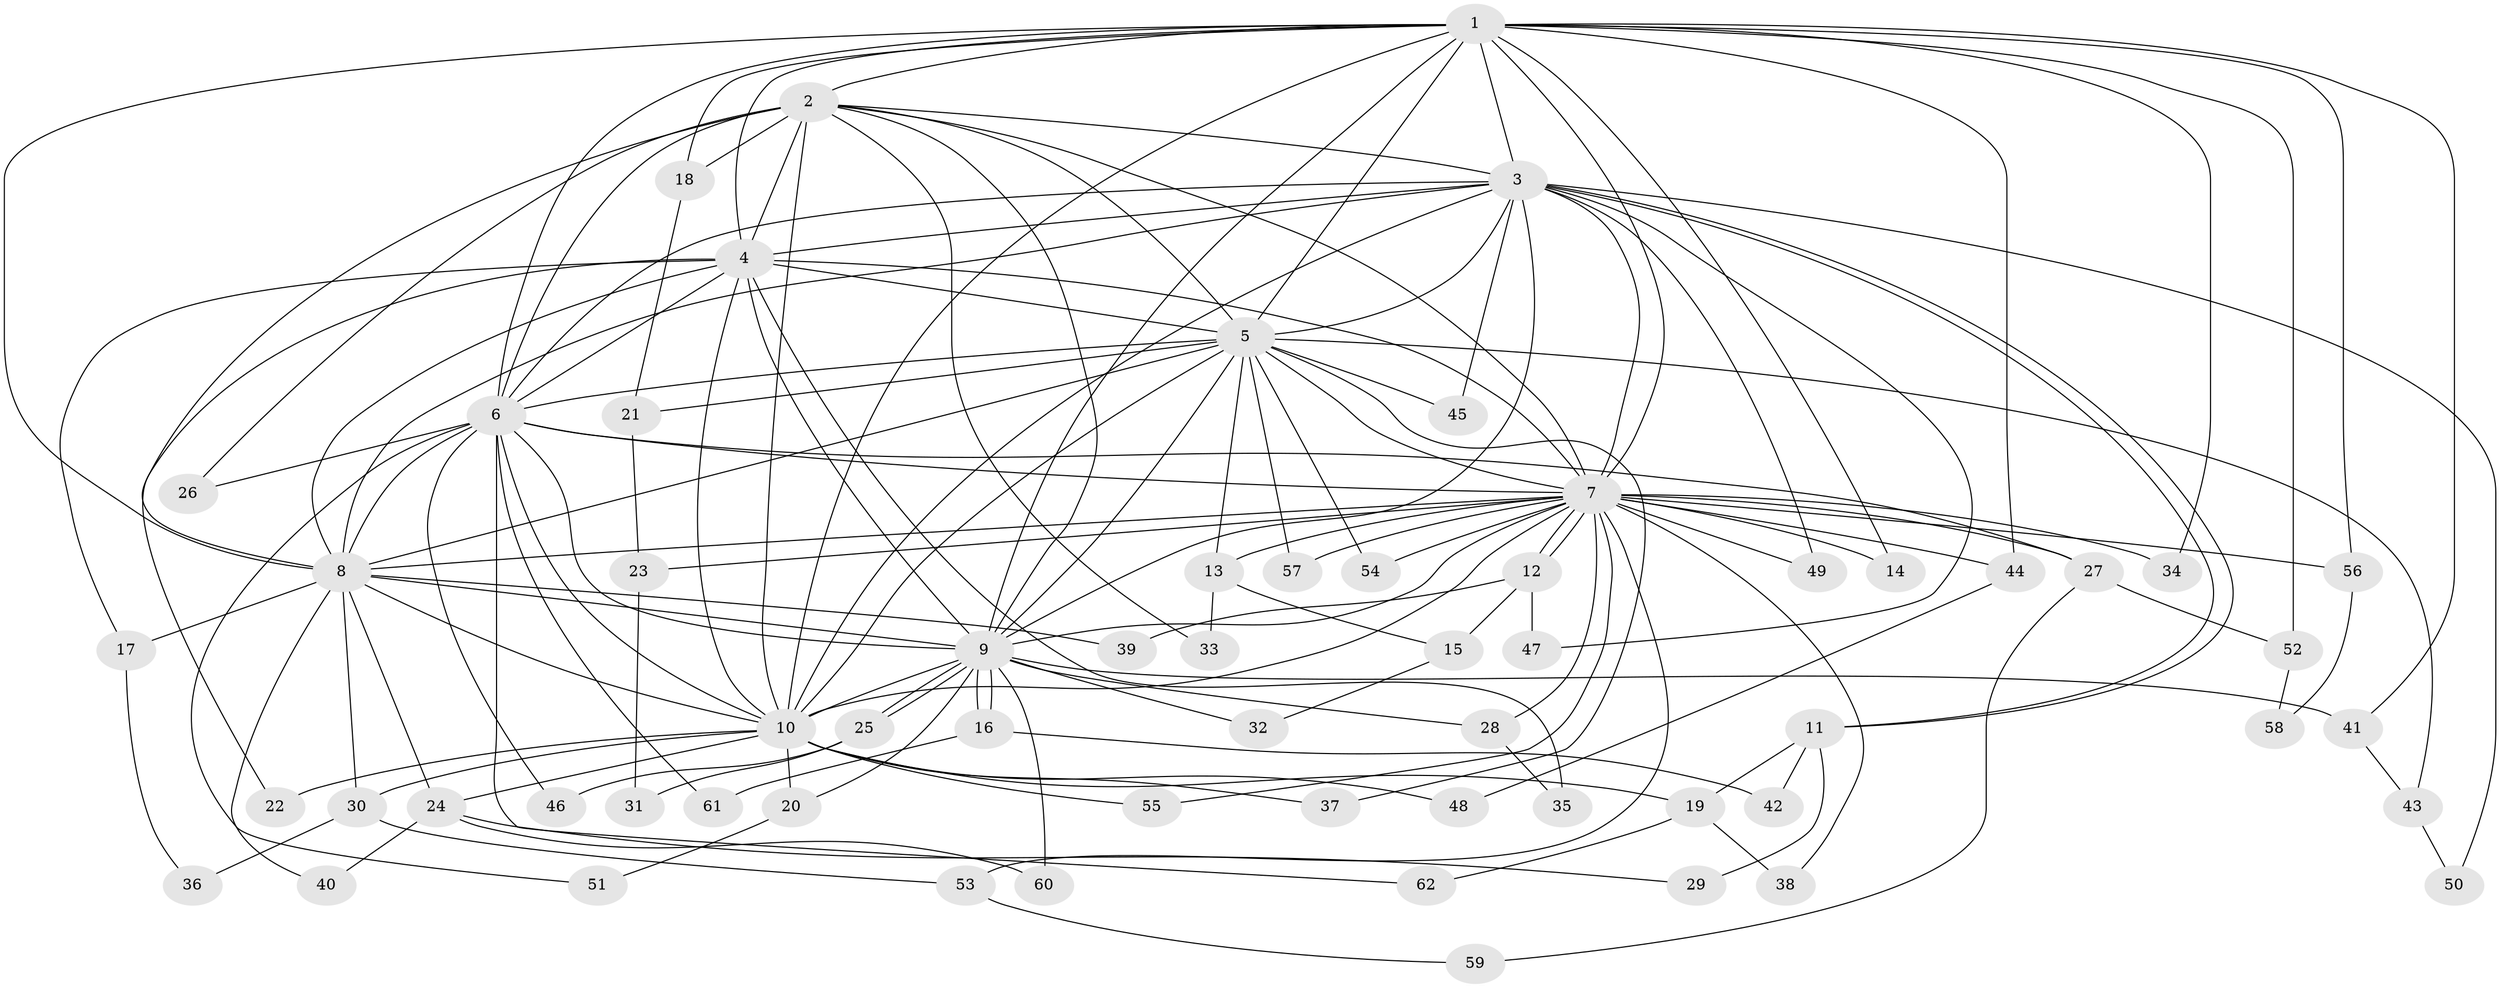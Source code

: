 // coarse degree distribution, {13: 0.08, 9: 0.04, 10: 0.04, 12: 0.04, 7: 0.08, 5: 0.04, 4: 0.16, 3: 0.16, 6: 0.04, 2: 0.32}
// Generated by graph-tools (version 1.1) at 2025/49/03/04/25 22:49:19]
// undirected, 62 vertices, 149 edges
graph export_dot {
  node [color=gray90,style=filled];
  1;
  2;
  3;
  4;
  5;
  6;
  7;
  8;
  9;
  10;
  11;
  12;
  13;
  14;
  15;
  16;
  17;
  18;
  19;
  20;
  21;
  22;
  23;
  24;
  25;
  26;
  27;
  28;
  29;
  30;
  31;
  32;
  33;
  34;
  35;
  36;
  37;
  38;
  39;
  40;
  41;
  42;
  43;
  44;
  45;
  46;
  47;
  48;
  49;
  50;
  51;
  52;
  53;
  54;
  55;
  56;
  57;
  58;
  59;
  60;
  61;
  62;
  1 -- 2;
  1 -- 3;
  1 -- 4;
  1 -- 5;
  1 -- 6;
  1 -- 7;
  1 -- 8;
  1 -- 9;
  1 -- 10;
  1 -- 14;
  1 -- 18;
  1 -- 34;
  1 -- 41;
  1 -- 44;
  1 -- 52;
  1 -- 56;
  2 -- 3;
  2 -- 4;
  2 -- 5;
  2 -- 6;
  2 -- 7;
  2 -- 8;
  2 -- 9;
  2 -- 10;
  2 -- 18;
  2 -- 26;
  2 -- 33;
  3 -- 4;
  3 -- 5;
  3 -- 6;
  3 -- 7;
  3 -- 8;
  3 -- 9;
  3 -- 10;
  3 -- 11;
  3 -- 11;
  3 -- 45;
  3 -- 47;
  3 -- 49;
  3 -- 50;
  4 -- 5;
  4 -- 6;
  4 -- 7;
  4 -- 8;
  4 -- 9;
  4 -- 10;
  4 -- 17;
  4 -- 22;
  4 -- 35;
  5 -- 6;
  5 -- 7;
  5 -- 8;
  5 -- 9;
  5 -- 10;
  5 -- 13;
  5 -- 21;
  5 -- 37;
  5 -- 43;
  5 -- 45;
  5 -- 54;
  5 -- 57;
  6 -- 7;
  6 -- 8;
  6 -- 9;
  6 -- 10;
  6 -- 26;
  6 -- 27;
  6 -- 46;
  6 -- 51;
  6 -- 61;
  6 -- 62;
  7 -- 8;
  7 -- 9;
  7 -- 10;
  7 -- 12;
  7 -- 12;
  7 -- 13;
  7 -- 14;
  7 -- 23;
  7 -- 27;
  7 -- 28;
  7 -- 34;
  7 -- 38;
  7 -- 44;
  7 -- 49;
  7 -- 53;
  7 -- 54;
  7 -- 55;
  7 -- 56;
  7 -- 57;
  8 -- 9;
  8 -- 10;
  8 -- 17;
  8 -- 24;
  8 -- 30;
  8 -- 39;
  8 -- 40;
  9 -- 10;
  9 -- 16;
  9 -- 16;
  9 -- 20;
  9 -- 25;
  9 -- 25;
  9 -- 28;
  9 -- 32;
  9 -- 41;
  9 -- 60;
  10 -- 19;
  10 -- 20;
  10 -- 22;
  10 -- 24;
  10 -- 30;
  10 -- 37;
  10 -- 48;
  10 -- 55;
  11 -- 19;
  11 -- 29;
  11 -- 42;
  12 -- 15;
  12 -- 39;
  12 -- 47;
  13 -- 15;
  13 -- 33;
  15 -- 32;
  16 -- 42;
  16 -- 61;
  17 -- 36;
  18 -- 21;
  19 -- 38;
  19 -- 62;
  20 -- 51;
  21 -- 23;
  23 -- 31;
  24 -- 29;
  24 -- 40;
  24 -- 60;
  25 -- 31;
  25 -- 46;
  27 -- 52;
  27 -- 59;
  28 -- 35;
  30 -- 36;
  30 -- 53;
  41 -- 43;
  43 -- 50;
  44 -- 48;
  52 -- 58;
  53 -- 59;
  56 -- 58;
}
